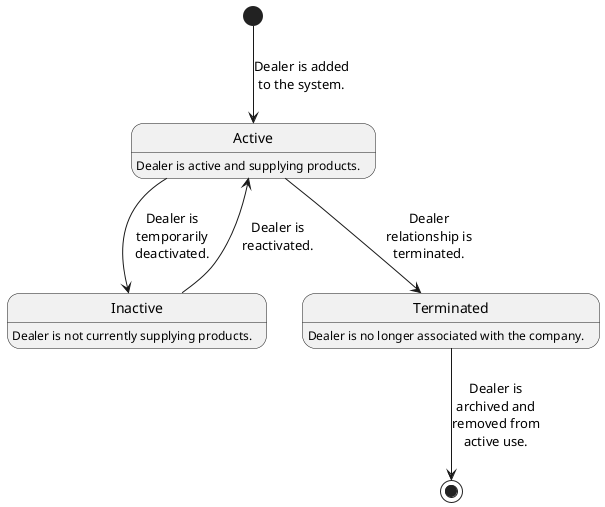 @startuml Dealer
skinparam maxMessageSize 100
skinparam wrapWidth 400

[*] --> Active : Dealer is added to the system.

Active : Dealer is active and supplying products.
Active --> Inactive : Dealer is temporarily deactivated.

Inactive : Dealer is not currently supplying products.
Inactive --> Active : Dealer is reactivated.

Active --> Terminated : Dealer relationship is terminated.

Terminated : Dealer is no longer associated with the company.
Terminated --> [*] : Dealer is archived and removed from active use.

@enduml